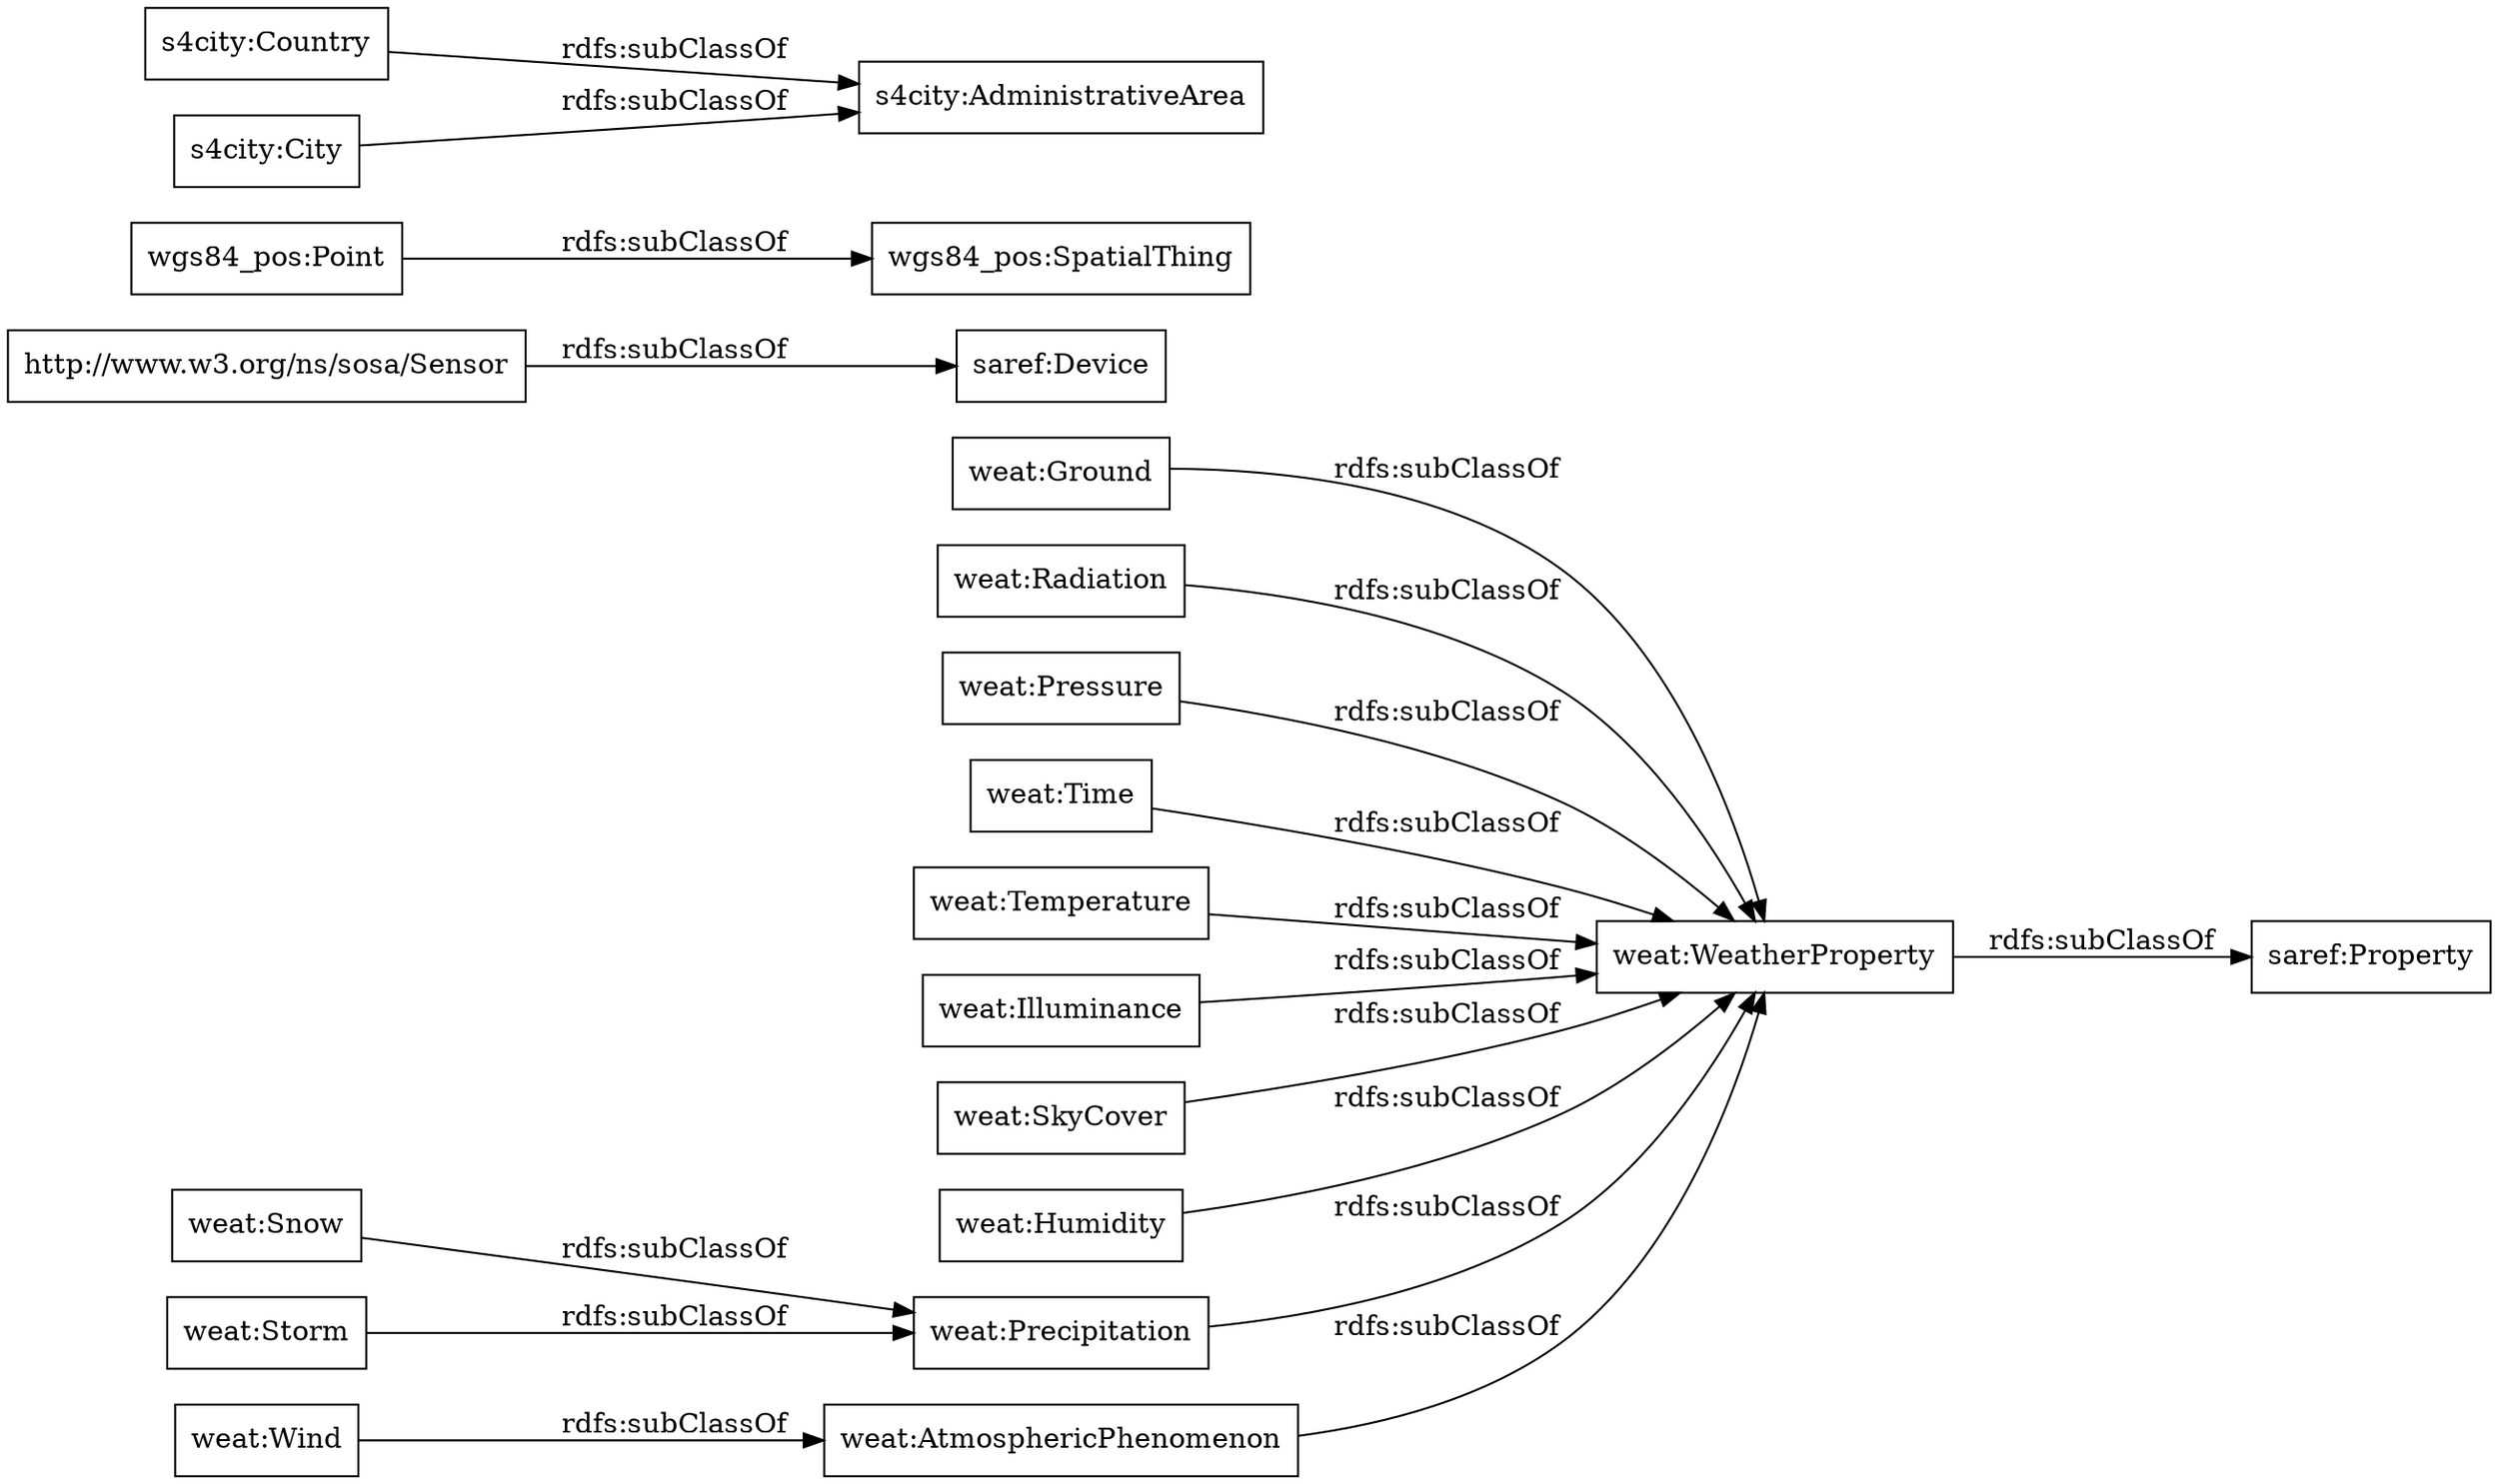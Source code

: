 digraph ar2dtool_diagram { 
rankdir=LR;
size="1000"
node [shape = rectangle, color="black"]; "weat:AtmosphericPhenomenon" "weat:Snow" "weat:Storm" "weat:Ground" "weat:WeatherProperty" "saref:Device" "weat:Radiation" "weat:Pressure" "weat:Time" "weat:Temperature" "wgs84_pos:SpatialThing" "s4city:Country" "s4city:AdministrativeArea" "weat:Illuminance" "weat:SkyCover" "http://www.w3.org/ns/sosa/Sensor" "saref:Property" "s4city:City" "wgs84_pos:Point" "weat:Wind" "weat:Humidity" "weat:Precipitation" ; /*classes style*/
	"weat:Illuminance" -> "weat:WeatherProperty" [ label = "rdfs:subClassOf" ];
	"weat:Snow" -> "weat:Precipitation" [ label = "rdfs:subClassOf" ];
	"weat:WeatherProperty" -> "saref:Property" [ label = "rdfs:subClassOf" ];
	"weat:Pressure" -> "weat:WeatherProperty" [ label = "rdfs:subClassOf" ];
	"weat:Ground" -> "weat:WeatherProperty" [ label = "rdfs:subClassOf" ];
	"weat:Radiation" -> "weat:WeatherProperty" [ label = "rdfs:subClassOf" ];
	"wgs84_pos:Point" -> "wgs84_pos:SpatialThing" [ label = "rdfs:subClassOf" ];
	"s4city:City" -> "s4city:AdministrativeArea" [ label = "rdfs:subClassOf" ];
	"weat:Humidity" -> "weat:WeatherProperty" [ label = "rdfs:subClassOf" ];
	"weat:Time" -> "weat:WeatherProperty" [ label = "rdfs:subClassOf" ];
	"weat:Wind" -> "weat:AtmosphericPhenomenon" [ label = "rdfs:subClassOf" ];
	"weat:Storm" -> "weat:Precipitation" [ label = "rdfs:subClassOf" ];
	"weat:Precipitation" -> "weat:WeatherProperty" [ label = "rdfs:subClassOf" ];
	"http://www.w3.org/ns/sosa/Sensor" -> "saref:Device" [ label = "rdfs:subClassOf" ];
	"weat:AtmosphericPhenomenon" -> "weat:WeatherProperty" [ label = "rdfs:subClassOf" ];
	"weat:SkyCover" -> "weat:WeatherProperty" [ label = "rdfs:subClassOf" ];
	"s4city:Country" -> "s4city:AdministrativeArea" [ label = "rdfs:subClassOf" ];
	"weat:Temperature" -> "weat:WeatherProperty" [ label = "rdfs:subClassOf" ];

}

